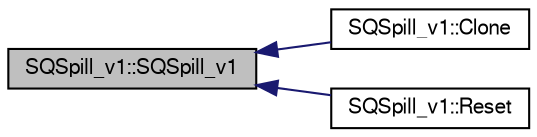 digraph "SQSpill_v1::SQSpill_v1"
{
  bgcolor="transparent";
  edge [fontname="FreeSans",fontsize="10",labelfontname="FreeSans",labelfontsize="10"];
  node [fontname="FreeSans",fontsize="10",shape=record];
  rankdir="LR";
  Node1 [label="SQSpill_v1::SQSpill_v1",height=0.2,width=0.4,color="black", fillcolor="grey75", style="filled" fontcolor="black"];
  Node1 -> Node2 [dir="back",color="midnightblue",fontsize="10",style="solid",fontname="FreeSans"];
  Node2 [label="SQSpill_v1::Clone",height=0.2,width=0.4,color="black",URL="$d2/df5/classSQSpill__v1.html#ace748c60a956b1ed223a71bd60a6264a"];
  Node1 -> Node3 [dir="back",color="midnightblue",fontsize="10",style="solid",fontname="FreeSans"];
  Node3 [label="SQSpill_v1::Reset",height=0.2,width=0.4,color="black",URL="$d2/df5/classSQSpill__v1.html#a2469ad577725dd2a1261717662c798f5",tooltip="Clear Event. "];
}
